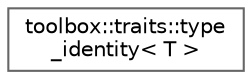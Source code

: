 digraph "Graphical Class Hierarchy"
{
 // LATEX_PDF_SIZE
  bgcolor="transparent";
  edge [fontname=Helvetica,fontsize=10,labelfontname=Helvetica,labelfontsize=10];
  node [fontname=Helvetica,fontsize=10,shape=box,height=0.2,width=0.4];
  rankdir="LR";
  Node0 [id="Node000000",label="toolbox::traits::type\l_identity\< T \>",height=0.2,width=0.4,color="grey40", fillcolor="white", style="filled",URL="$structtoolbox_1_1traits_1_1type__identity.html",tooltip="类型标识特征/Type identity trait"];
}

